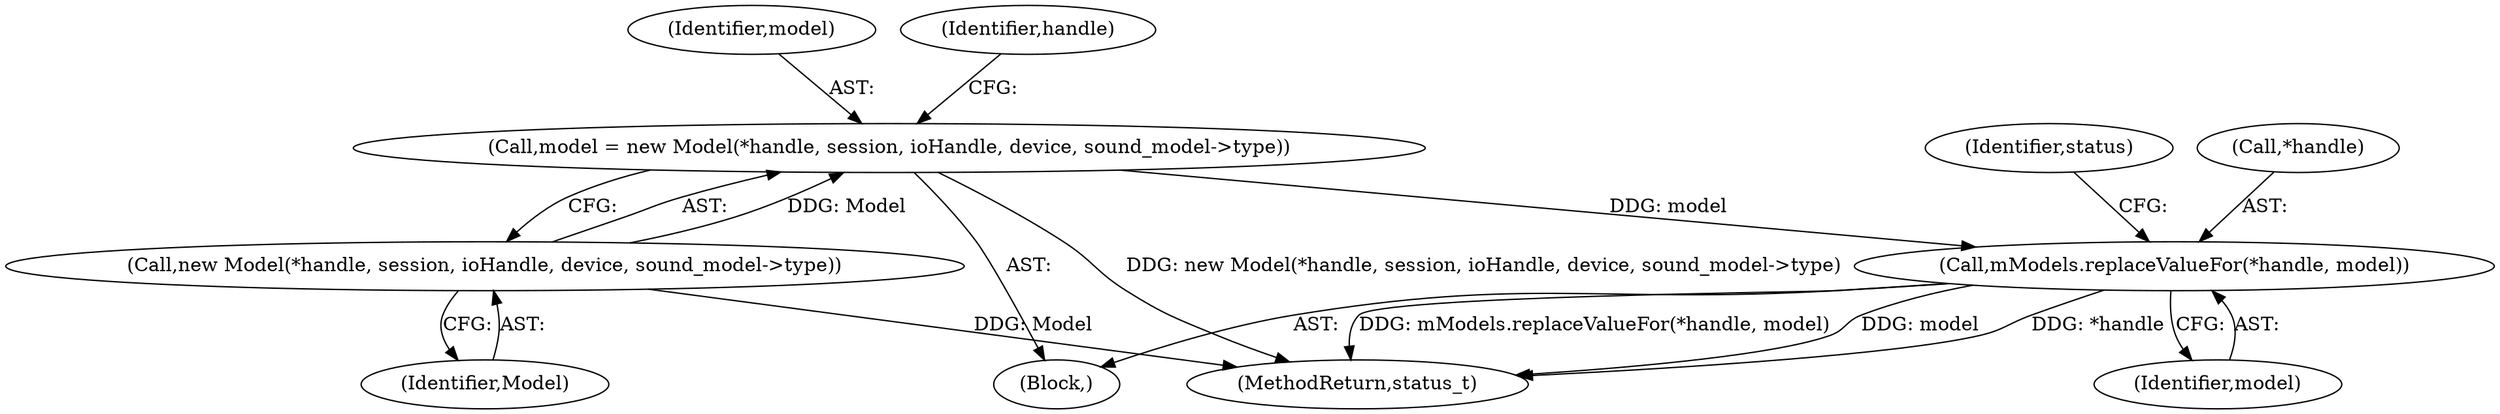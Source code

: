 digraph "0_Android_035cb12f392860113dce96116a5150e2fde6f0cc@pointer" {
"1000248" [label="(Call,mModels.replaceValueFor(*handle, model))"];
"1000244" [label="(Call,model = new Model(*handle, session, ioHandle, device, sound_model->type))"];
"1000246" [label="(Call,new Model(*handle, session, ioHandle, device, sound_model->type))"];
"1000249" [label="(Call,*handle)"];
"1000245" [label="(Identifier,model)"];
"1000103" [label="(Block,)"];
"1000250" [label="(Identifier,handle)"];
"1000254" [label="(MethodReturn,status_t)"];
"1000253" [label="(Identifier,status)"];
"1000244" [label="(Call,model = new Model(*handle, session, ioHandle, device, sound_model->type))"];
"1000251" [label="(Identifier,model)"];
"1000248" [label="(Call,mModels.replaceValueFor(*handle, model))"];
"1000247" [label="(Identifier,Model)"];
"1000246" [label="(Call,new Model(*handle, session, ioHandle, device, sound_model->type))"];
"1000248" -> "1000103"  [label="AST: "];
"1000248" -> "1000251"  [label="CFG: "];
"1000249" -> "1000248"  [label="AST: "];
"1000251" -> "1000248"  [label="AST: "];
"1000253" -> "1000248"  [label="CFG: "];
"1000248" -> "1000254"  [label="DDG: mModels.replaceValueFor(*handle, model)"];
"1000248" -> "1000254"  [label="DDG: model"];
"1000248" -> "1000254"  [label="DDG: *handle"];
"1000244" -> "1000248"  [label="DDG: model"];
"1000244" -> "1000103"  [label="AST: "];
"1000244" -> "1000246"  [label="CFG: "];
"1000245" -> "1000244"  [label="AST: "];
"1000246" -> "1000244"  [label="AST: "];
"1000250" -> "1000244"  [label="CFG: "];
"1000244" -> "1000254"  [label="DDG: new Model(*handle, session, ioHandle, device, sound_model->type)"];
"1000246" -> "1000244"  [label="DDG: Model"];
"1000246" -> "1000247"  [label="CFG: "];
"1000247" -> "1000246"  [label="AST: "];
"1000246" -> "1000254"  [label="DDG: Model"];
}
